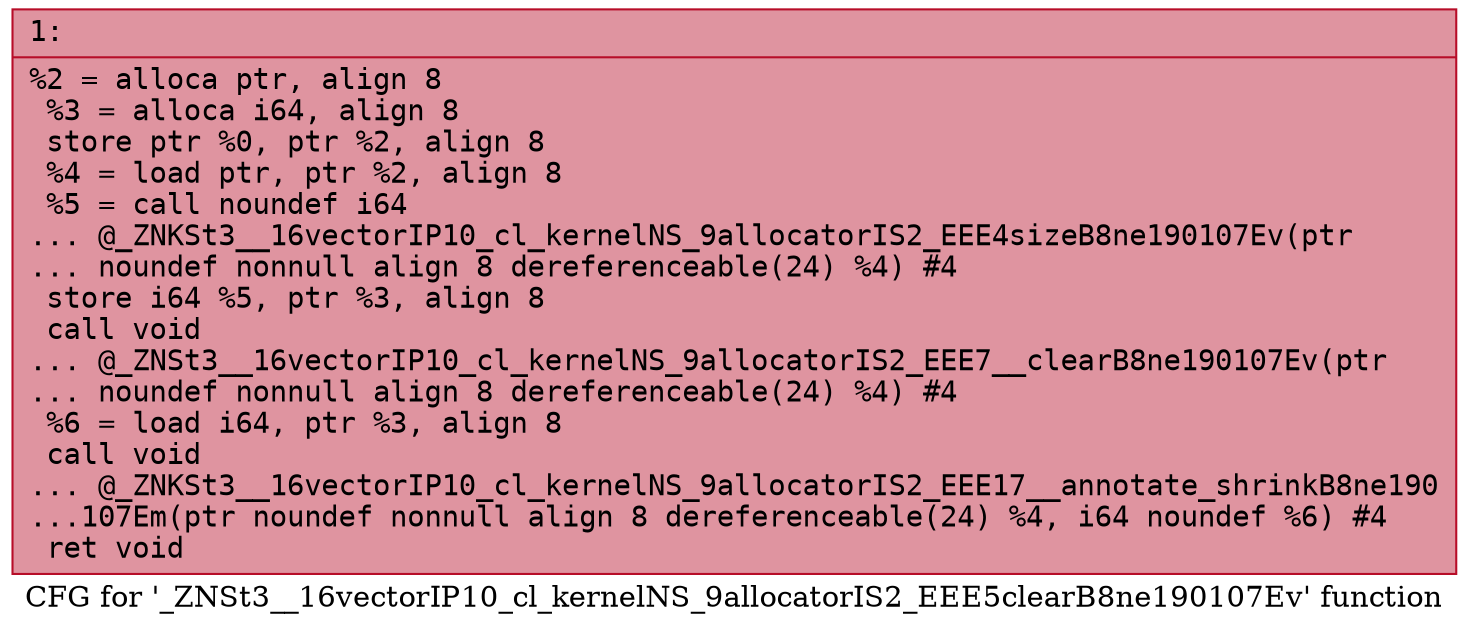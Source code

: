 digraph "CFG for '_ZNSt3__16vectorIP10_cl_kernelNS_9allocatorIS2_EEE5clearB8ne190107Ev' function" {
	label="CFG for '_ZNSt3__16vectorIP10_cl_kernelNS_9allocatorIS2_EEE5clearB8ne190107Ev' function";

	Node0x60000090cb90 [shape=record,color="#b70d28ff", style=filled, fillcolor="#b70d2870" fontname="Courier",label="{1:\l|  %2 = alloca ptr, align 8\l  %3 = alloca i64, align 8\l  store ptr %0, ptr %2, align 8\l  %4 = load ptr, ptr %2, align 8\l  %5 = call noundef i64\l... @_ZNKSt3__16vectorIP10_cl_kernelNS_9allocatorIS2_EEE4sizeB8ne190107Ev(ptr\l... noundef nonnull align 8 dereferenceable(24) %4) #4\l  store i64 %5, ptr %3, align 8\l  call void\l... @_ZNSt3__16vectorIP10_cl_kernelNS_9allocatorIS2_EEE7__clearB8ne190107Ev(ptr\l... noundef nonnull align 8 dereferenceable(24) %4) #4\l  %6 = load i64, ptr %3, align 8\l  call void\l... @_ZNKSt3__16vectorIP10_cl_kernelNS_9allocatorIS2_EEE17__annotate_shrinkB8ne190\l...107Em(ptr noundef nonnull align 8 dereferenceable(24) %4, i64 noundef %6) #4\l  ret void\l}"];
}
